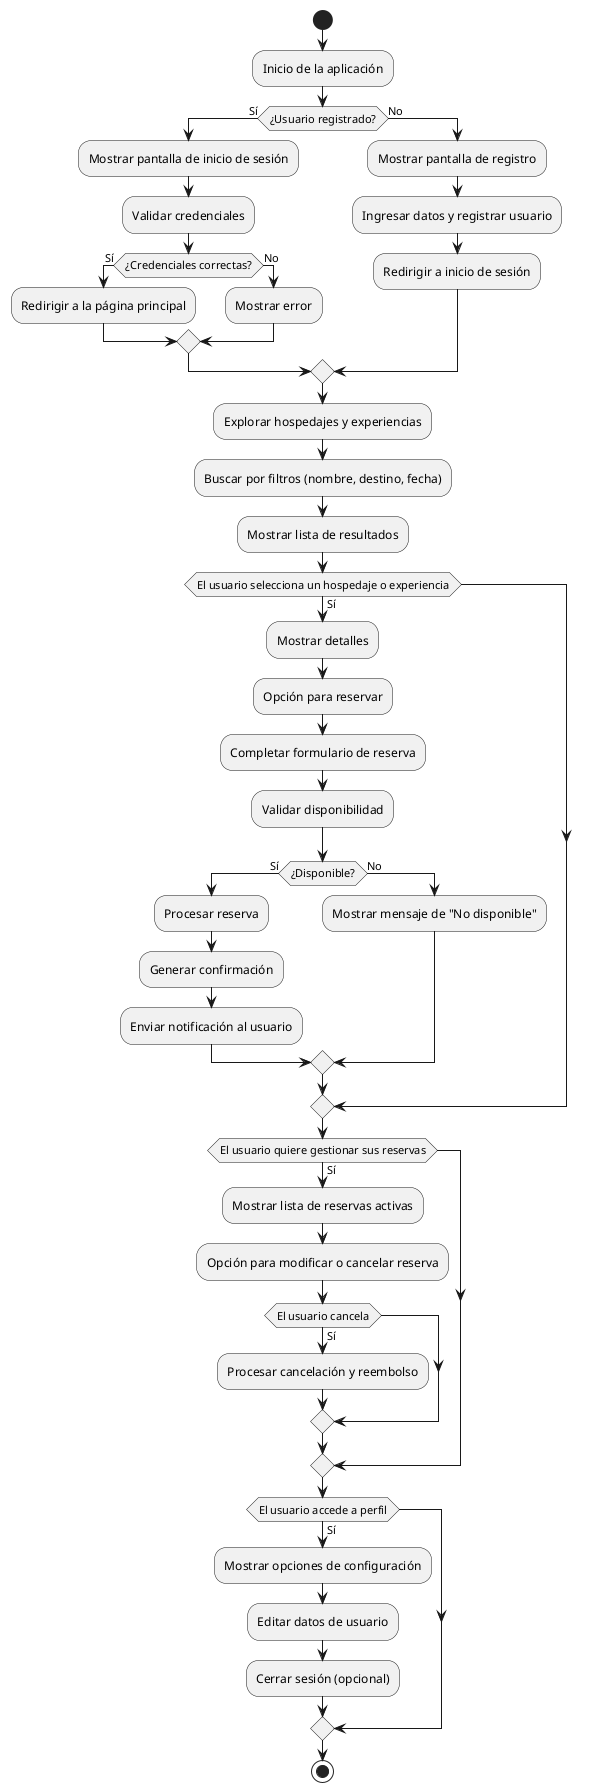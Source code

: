 @startuml
start

:Inicio de la aplicación;
if (¿Usuario registrado?) then (Sí)
  :Mostrar pantalla de inicio de sesión;
  :Validar credenciales;
  if (¿Credenciales correctas?) then (Sí)
    :Redirigir a la página principal;
  else (No)
    :Mostrar error;
  endif
else (No)
  :Mostrar pantalla de registro;
  :Ingresar datos y registrar usuario;
  :Redirigir a inicio de sesión;
endif

:Explorar hospedajes y experiencias;
:Buscar por filtros (nombre, destino, fecha);
:Mostrar lista de resultados;

if (El usuario selecciona un hospedaje o experiencia) then (Sí)
  :Mostrar detalles;
  :Opción para reservar;
  :Completar formulario de reserva;
  :Validar disponibilidad;
  if (¿Disponible?) then (Sí)
    :Procesar reserva;
    :Generar confirmación;
    :Enviar notificación al usuario;
  else (No)
    :Mostrar mensaje de "No disponible";
  endif
endif

if (El usuario quiere gestionar sus reservas) then (Sí)
  :Mostrar lista de reservas activas;
  :Opción para modificar o cancelar reserva;
  if (El usuario cancela) then (Sí)
    :Procesar cancelación y reembolso;
  endif
endif

if (El usuario accede a perfil) then (Sí)
  :Mostrar opciones de configuración;
  :Editar datos de usuario;
  :Cerrar sesión (opcional);
endif

stop
@enduml
